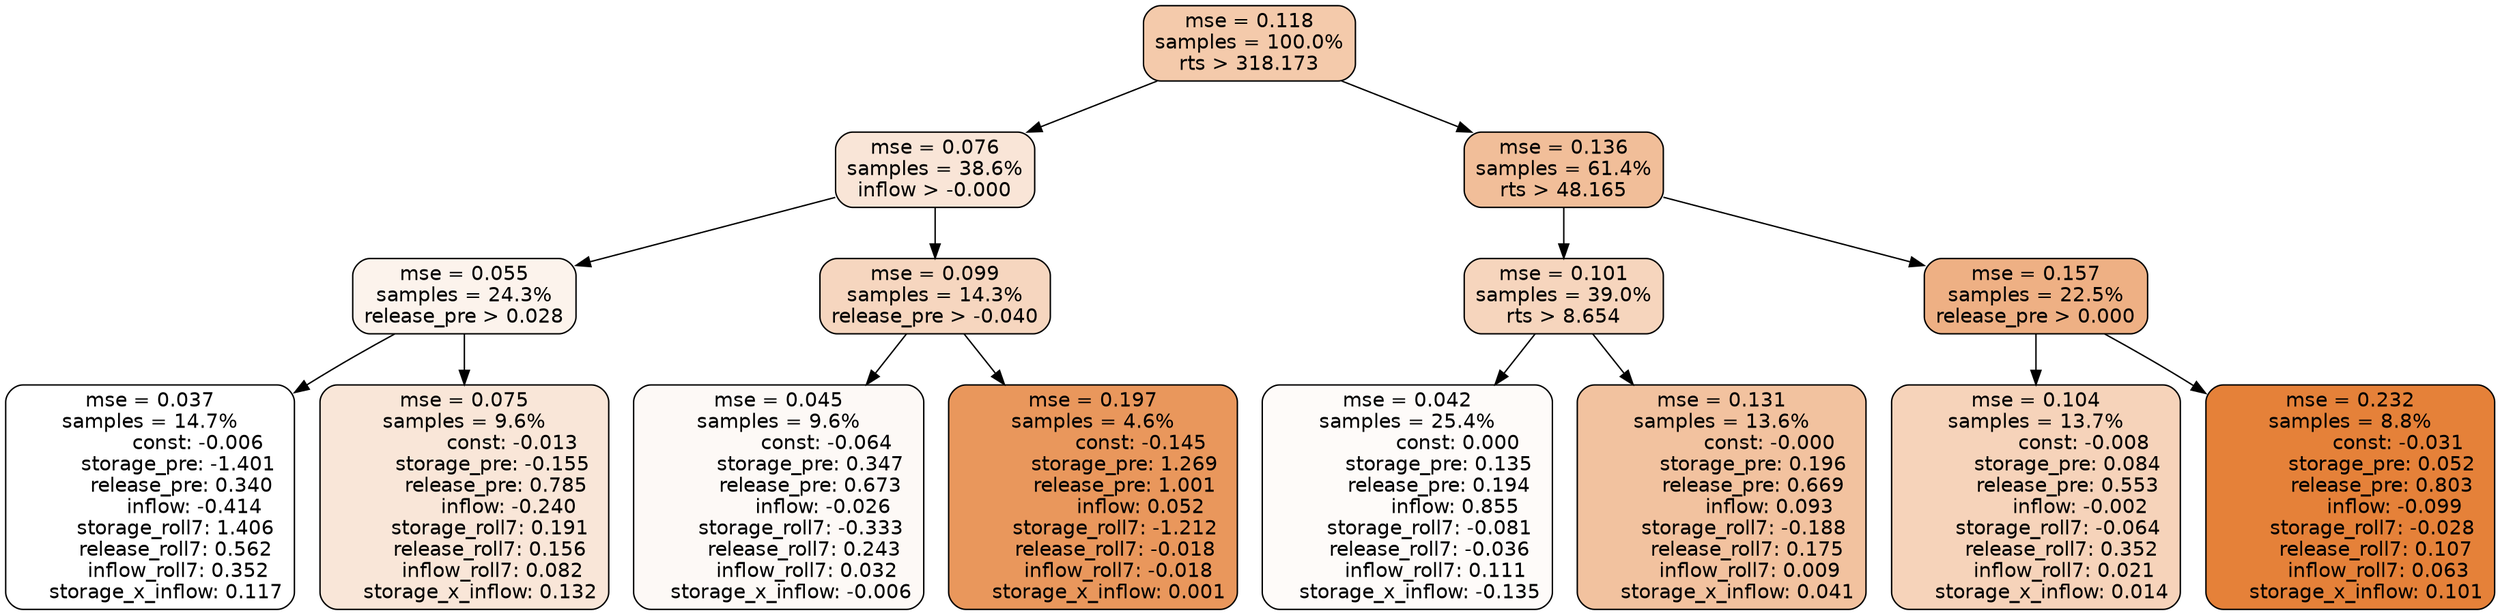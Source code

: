 digraph tree {
node [shape=rectangle, style="filled, rounded", color="black", fontname=helvetica] ;
edge [fontname=helvetica] ;
	"0" [label="mse = 0.118
samples = 100.0%
rts > 318.173", fillcolor="#f4caab"]
	"8" [label="mse = 0.076
samples = 38.6%
inflow > -0.000", fillcolor="#f9e5d7"]
	"1" [label="mse = 0.136
samples = 61.4%
rts > 48.165", fillcolor="#f1be99"]
	"9" [label="mse = 0.055
samples = 24.3%
release_pre > 0.028", fillcolor="#fcf3ec"]
	"12" [label="mse = 0.099
samples = 14.3%
release_pre > -0.040", fillcolor="#f6d6bf"]
	"2" [label="mse = 0.101
samples = 39.0%
rts > 8.654", fillcolor="#f6d5bd"]
	"5" [label="mse = 0.157
samples = 22.5%
release_pre > 0.000", fillcolor="#eeb084"]
	"10" [label="mse = 0.037
samples = 14.7%
               const: -0.006
         storage_pre: -1.401
          release_pre: 0.340
              inflow: -0.414
        storage_roll7: 1.406
        release_roll7: 0.562
         inflow_roll7: 0.352
     storage_x_inflow: 0.117", fillcolor="#ffffff"]
	"11" [label="mse = 0.075
samples = 9.6%
               const: -0.013
         storage_pre: -0.155
          release_pre: 0.785
              inflow: -0.240
        storage_roll7: 0.191
        release_roll7: 0.156
         inflow_roll7: 0.082
     storage_x_inflow: 0.132", fillcolor="#f9e6d8"]
	"13" [label="mse = 0.045
samples = 9.6%
               const: -0.064
          storage_pre: 0.347
          release_pre: 0.673
              inflow: -0.026
       storage_roll7: -0.333
        release_roll7: 0.243
         inflow_roll7: 0.032
    storage_x_inflow: -0.006", fillcolor="#fdf9f6"]
	"14" [label="mse = 0.197
samples = 4.6%
               const: -0.145
          storage_pre: 1.269
          release_pre: 1.001
               inflow: 0.052
       storage_roll7: -1.212
       release_roll7: -0.018
        inflow_roll7: -0.018
     storage_x_inflow: 0.001", fillcolor="#e9975c"]
	"3" [label="mse = 0.042
samples = 25.4%
                const: 0.000
          storage_pre: 0.135
          release_pre: 0.194
               inflow: 0.855
       storage_roll7: -0.081
       release_roll7: -0.036
         inflow_roll7: 0.111
    storage_x_inflow: -0.135", fillcolor="#fefbf9"]
	"4" [label="mse = 0.131
samples = 13.6%
               const: -0.000
          storage_pre: 0.196
          release_pre: 0.669
               inflow: 0.093
       storage_roll7: -0.188
        release_roll7: 0.175
         inflow_roll7: 0.009
     storage_x_inflow: 0.041", fillcolor="#f2c29f"]
	"6" [label="mse = 0.104
samples = 13.7%
               const: -0.008
          storage_pre: 0.084
          release_pre: 0.553
              inflow: -0.002
       storage_roll7: -0.064
        release_roll7: 0.352
         inflow_roll7: 0.021
     storage_x_inflow: 0.014", fillcolor="#f6d3ba"]
	"7" [label="mse = 0.232
samples = 8.8%
               const: -0.031
          storage_pre: 0.052
          release_pre: 0.803
              inflow: -0.099
       storage_roll7: -0.028
        release_roll7: 0.107
         inflow_roll7: 0.063
     storage_x_inflow: 0.101", fillcolor="#e58139"]

	"0" -> "1"
	"0" -> "8"
	"8" -> "9"
	"8" -> "12"
	"1" -> "2"
	"1" -> "5"
	"9" -> "10"
	"9" -> "11"
	"12" -> "13"
	"12" -> "14"
	"2" -> "3"
	"2" -> "4"
	"5" -> "6"
	"5" -> "7"
}